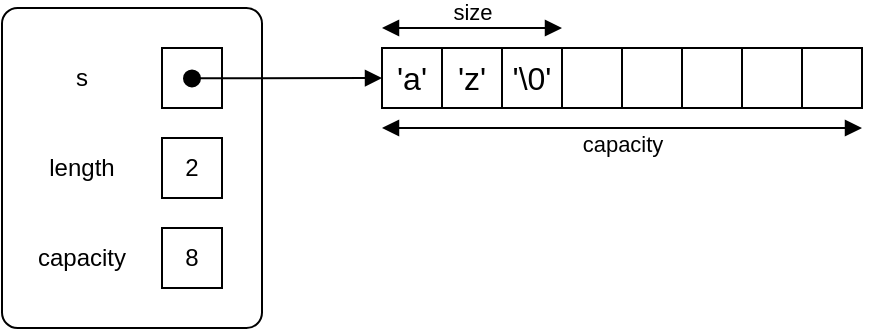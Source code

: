 <mxfile>
    <diagram name="Page-1" id="9Ku4TH7VY7PE_OckHPOF">
        <mxGraphModel dx="1498" dy="636" grid="1" gridSize="10" guides="1" tooltips="1" connect="1" arrows="1" fold="1" page="1" pageScale="1" pageWidth="850" pageHeight="1100" math="0" shadow="0">
            <root>
                <mxCell id="0"/>
                <mxCell id="1" parent="0"/>
                <mxCell id="qVFf10OG-uWUHC9CuWu2-1" value="" style="rounded=1;whiteSpace=wrap;html=1;arcSize=6;" parent="1" vertex="1">
                    <mxGeometry x="110" y="200" width="130" height="160" as="geometry"/>
                </mxCell>
                <mxCell id="qVFf10OG-uWUHC9CuWu2-2" value="" style="rounded=0;whiteSpace=wrap;html=1;" parent="1" vertex="1">
                    <mxGeometry x="190" y="220" width="30" height="30" as="geometry"/>
                </mxCell>
                <mxCell id="qVFf10OG-uWUHC9CuWu2-3" value="2" style="rounded=0;whiteSpace=wrap;html=1;" parent="1" vertex="1">
                    <mxGeometry x="190" y="265" width="30" height="30" as="geometry"/>
                </mxCell>
                <mxCell id="qVFf10OG-uWUHC9CuWu2-4" value="8" style="rounded=0;whiteSpace=wrap;html=1;" parent="1" vertex="1">
                    <mxGeometry x="190" y="310" width="30" height="30" as="geometry"/>
                </mxCell>
                <mxCell id="qVFf10OG-uWUHC9CuWu2-5" value="s" style="text;html=1;align=center;verticalAlign=middle;whiteSpace=wrap;rounded=0;" parent="1" vertex="1">
                    <mxGeometry x="120" y="220" width="60" height="30" as="geometry"/>
                </mxCell>
                <mxCell id="qVFf10OG-uWUHC9CuWu2-6" value="length" style="text;html=1;align=center;verticalAlign=middle;whiteSpace=wrap;rounded=0;" parent="1" vertex="1">
                    <mxGeometry x="120" y="265" width="60" height="30" as="geometry"/>
                </mxCell>
                <mxCell id="qVFf10OG-uWUHC9CuWu2-7" value="capacity" style="text;html=1;align=center;verticalAlign=middle;whiteSpace=wrap;rounded=0;" parent="1" vertex="1">
                    <mxGeometry x="120" y="310" width="60" height="30" as="geometry"/>
                </mxCell>
                <mxCell id="qVFf10OG-uWUHC9CuWu2-8" value="&lt;div&gt;&lt;br&gt;&lt;/div&gt;&lt;div&gt;&lt;br&gt;&lt;/div&gt;" style="html=1;verticalAlign=bottom;startArrow=oval;startFill=1;endArrow=block;startSize=8;curved=0;rounded=0;" parent="1" edge="1">
                    <mxGeometry x="-1" y="-5" width="60" relative="1" as="geometry">
                        <mxPoint x="205" y="235.195" as="sourcePoint"/>
                        <mxPoint x="300" y="235" as="targetPoint"/>
                        <mxPoint as="offset"/>
                    </mxGeometry>
                </mxCell>
                <mxCell id="qVFf10OG-uWUHC9CuWu2-9" value="" style="shape=table;startSize=0;container=1;collapsible=0;childLayout=tableLayout;fontSize=16;" parent="1" vertex="1">
                    <mxGeometry x="300" y="220" width="240" height="30" as="geometry"/>
                </mxCell>
                <mxCell id="qVFf10OG-uWUHC9CuWu2-10" value="" style="shape=tableRow;horizontal=0;startSize=0;swimlaneHead=0;swimlaneBody=0;strokeColor=inherit;top=0;left=0;bottom=0;right=0;collapsible=0;dropTarget=0;fillColor=none;points=[[0,0.5],[1,0.5]];portConstraint=eastwest;fontSize=16;" parent="qVFf10OG-uWUHC9CuWu2-9" vertex="1">
                    <mxGeometry width="240" height="30" as="geometry"/>
                </mxCell>
                <mxCell id="qVFf10OG-uWUHC9CuWu2-11" value="&#39;a&#39;" style="shape=partialRectangle;html=1;whiteSpace=wrap;connectable=0;strokeColor=inherit;overflow=hidden;fillColor=none;top=0;left=0;bottom=0;right=0;pointerEvents=1;fontSize=16;" parent="qVFf10OG-uWUHC9CuWu2-10" vertex="1">
                    <mxGeometry width="30" height="30" as="geometry">
                        <mxRectangle width="30" height="30" as="alternateBounds"/>
                    </mxGeometry>
                </mxCell>
                <mxCell id="qVFf10OG-uWUHC9CuWu2-12" value="&#39;z&#39;" style="shape=partialRectangle;html=1;whiteSpace=wrap;connectable=0;strokeColor=inherit;overflow=hidden;fillColor=none;top=0;left=0;bottom=0;right=0;pointerEvents=1;fontSize=16;" parent="qVFf10OG-uWUHC9CuWu2-10" vertex="1">
                    <mxGeometry x="30" width="30" height="30" as="geometry">
                        <mxRectangle width="30" height="30" as="alternateBounds"/>
                    </mxGeometry>
                </mxCell>
                <mxCell id="qVFf10OG-uWUHC9CuWu2-13" value="&#39;\0&#39;" style="shape=partialRectangle;html=1;whiteSpace=wrap;connectable=0;strokeColor=inherit;overflow=hidden;fillColor=none;top=0;left=0;bottom=0;right=0;pointerEvents=1;fontSize=16;" parent="qVFf10OG-uWUHC9CuWu2-10" vertex="1">
                    <mxGeometry x="60" width="30" height="30" as="geometry">
                        <mxRectangle width="30" height="30" as="alternateBounds"/>
                    </mxGeometry>
                </mxCell>
                <mxCell id="qVFf10OG-uWUHC9CuWu2-26" style="shape=partialRectangle;html=1;whiteSpace=wrap;connectable=0;strokeColor=inherit;overflow=hidden;fillColor=none;top=0;left=0;bottom=0;right=0;pointerEvents=1;fontSize=16;" parent="qVFf10OG-uWUHC9CuWu2-10" vertex="1">
                    <mxGeometry x="90" width="30" height="30" as="geometry">
                        <mxRectangle width="30" height="30" as="alternateBounds"/>
                    </mxGeometry>
                </mxCell>
                <mxCell id="qVFf10OG-uWUHC9CuWu2-25" style="shape=partialRectangle;html=1;whiteSpace=wrap;connectable=0;strokeColor=inherit;overflow=hidden;fillColor=none;top=0;left=0;bottom=0;right=0;pointerEvents=1;fontSize=16;" parent="qVFf10OG-uWUHC9CuWu2-10" vertex="1">
                    <mxGeometry x="120" width="30" height="30" as="geometry">
                        <mxRectangle width="30" height="30" as="alternateBounds"/>
                    </mxGeometry>
                </mxCell>
                <mxCell id="qVFf10OG-uWUHC9CuWu2-24" style="shape=partialRectangle;html=1;whiteSpace=wrap;connectable=0;strokeColor=inherit;overflow=hidden;fillColor=none;top=0;left=0;bottom=0;right=0;pointerEvents=1;fontSize=16;" parent="qVFf10OG-uWUHC9CuWu2-10" vertex="1">
                    <mxGeometry x="150" width="30" height="30" as="geometry">
                        <mxRectangle width="30" height="30" as="alternateBounds"/>
                    </mxGeometry>
                </mxCell>
                <mxCell id="qVFf10OG-uWUHC9CuWu2-23" style="shape=partialRectangle;html=1;whiteSpace=wrap;connectable=0;strokeColor=inherit;overflow=hidden;fillColor=none;top=0;left=0;bottom=0;right=0;pointerEvents=1;fontSize=16;" parent="qVFf10OG-uWUHC9CuWu2-10" vertex="1">
                    <mxGeometry x="180" width="30" height="30" as="geometry">
                        <mxRectangle width="30" height="30" as="alternateBounds"/>
                    </mxGeometry>
                </mxCell>
                <mxCell id="qVFf10OG-uWUHC9CuWu2-27" style="shape=partialRectangle;html=1;whiteSpace=wrap;connectable=0;strokeColor=inherit;overflow=hidden;fillColor=none;top=0;left=0;bottom=0;right=0;pointerEvents=1;fontSize=16;" parent="qVFf10OG-uWUHC9CuWu2-10" vertex="1">
                    <mxGeometry x="210" width="30" height="30" as="geometry">
                        <mxRectangle width="30" height="30" as="alternateBounds"/>
                    </mxGeometry>
                </mxCell>
                <mxCell id="qVFf10OG-uWUHC9CuWu2-28" value="" style="endArrow=block;startArrow=block;endFill=1;startFill=1;html=1;rounded=0;labelPosition=center;verticalLabelPosition=top;align=center;verticalAlign=top;spacingTop=5;" parent="1" edge="1">
                    <mxGeometry width="160" relative="1" as="geometry">
                        <mxPoint x="300" y="210.0" as="sourcePoint"/>
                        <mxPoint x="390" y="210" as="targetPoint"/>
                    </mxGeometry>
                </mxCell>
                <mxCell id="qVFf10OG-uWUHC9CuWu2-29" value="size" style="edgeLabel;html=1;align=center;verticalAlign=middle;resizable=0;points=[];" parent="qVFf10OG-uWUHC9CuWu2-28" vertex="1" connectable="0">
                    <mxGeometry relative="1" as="geometry">
                        <mxPoint y="-8" as="offset"/>
                    </mxGeometry>
                </mxCell>
                <mxCell id="qVFf10OG-uWUHC9CuWu2-30" value="" style="endArrow=block;startArrow=block;endFill=1;startFill=1;html=1;rounded=0;labelPosition=center;verticalLabelPosition=top;align=center;verticalAlign=top;spacingTop=5;" parent="1" edge="1">
                    <mxGeometry width="160" relative="1" as="geometry">
                        <mxPoint x="300" y="260" as="sourcePoint"/>
                        <mxPoint x="540" y="260" as="targetPoint"/>
                    </mxGeometry>
                </mxCell>
                <mxCell id="qVFf10OG-uWUHC9CuWu2-31" value="capacity" style="edgeLabel;html=1;align=center;verticalAlign=middle;resizable=0;points=[];" parent="qVFf10OG-uWUHC9CuWu2-30" vertex="1" connectable="0">
                    <mxGeometry relative="1" as="geometry">
                        <mxPoint y="8" as="offset"/>
                    </mxGeometry>
                </mxCell>
            </root>
        </mxGraphModel>
    </diagram>
</mxfile>